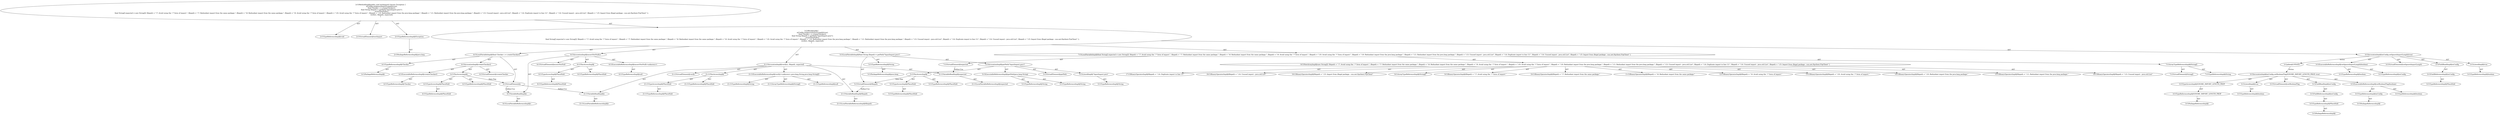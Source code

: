 digraph "testImport#?" {
0 [label="2:CtTypeReferenceImpl@void" shape=ellipse]
1 [label="2:CtVirtualElement@testImport" shape=ellipse]
2 [label="2:CtTypeReferenceImpl@Exception" shape=ellipse]
3 [label="2:CtPackageReferenceImpl@java.lang" shape=ellipse]
4 [label="3:CtExecutableReferenceImpl@setIgnoreImportLength(boolean)" shape=ellipse]
5 [label="3:CtTypeReferenceImpl@mConfig" shape=ellipse]
6 [label="3:CtTypeReferenceImpl@boolean" shape=ellipse]
7 [label="3:CtVirtualElement@setIgnoreImportLength" shape=ellipse]
8 [label="3:CtFieldReferenceImpl@mConfig" shape=ellipse]
9 [label="3:CtTypeReferenceImpl@PlaceHold" shape=ellipse]
10 [label="3:CtFieldReadImpl@mConfig" shape=ellipse]
11 [label="3:CtLiteralImpl@true" shape=ellipse]
12 [label="3:CtTypeReferenceImpl@boolean" shape=ellipse]
13 [label="3:CtInvocationImpl@mConfig.setIgnoreImportLength(true)" shape=ellipse]
14 [label="4:CtTypeReferenceImpl@Checker" shape=ellipse]
15 [label="4:CtPackageReferenceImpl@" shape=ellipse]
16 [label="4:CtExecutableReferenceImpl@createChecker()" shape=ellipse]
17 [label="4:CtTypeReferenceImpl@Checker" shape=ellipse]
18 [label="4:CtVirtualElement@createChecker" shape=ellipse]
19 [label="4:CtTypeAccessImpl@PlaceHold" shape=ellipse]
20 [label="4:CtTypeReferenceImpl@PlaceHold" shape=ellipse]
21 [label="4:CtThisAccessImpl@" shape=ellipse]
22 [label="4:CtTypeReferenceImpl@PlaceHold" shape=ellipse]
23 [label="4:CtInvocationImpl@createChecker()" shape=ellipse]
24 [label="4:CtVirtualElement@c" shape=ellipse]
25 [label="4:CtLocalVariableImpl@final Checker c = createChecker()" shape=ellipse]
26 [label="5:CtTypeReferenceImpl@String" shape=ellipse]
27 [label="5:CtPackageReferenceImpl@java.lang" shape=ellipse]
28 [label="5:CtExecutableReferenceImpl@getPath(java.lang.String)" shape=ellipse]
29 [label="5:CtTypeReferenceImpl@String" shape=ellipse]
30 [label="5:CtTypeReferenceImpl@String" shape=ellipse]
31 [label="5:CtVirtualElement@getPath" shape=ellipse]
32 [label="5:CtTypeAccessImpl@PlaceHold" shape=ellipse]
33 [label="5:CtTypeReferenceImpl@PlaceHold" shape=ellipse]
34 [label="5:CtThisAccessImpl@" shape=ellipse]
35 [label="5:CtTypeReferenceImpl@PlaceHold" shape=ellipse]
36 [label="5:CtLiteralImpl@\"InputImport.java\"" shape=ellipse]
37 [label="5:CtTypeReferenceImpl@String" shape=ellipse]
38 [label="5:CtInvocationImpl@getPath(\"InputImport.java\")" shape=ellipse]
39 [label="5:CtVirtualElement@filepath" shape=ellipse]
40 [label="5:CtLocalVariableImpl@final String filepath = getPath(\"InputImport.java\")" shape=ellipse]
41 [label="6:CtExecutableReferenceImpl@assertNotNull(<unknown>)" shape=ellipse]
42 [label="6:CtTypeReferenceImpl@null" shape=ellipse]
43 [label="6:CtVirtualElement@assertNotNull" shape=ellipse]
44 [label="6:CtTypeAccessImpl@PlaceHold" shape=ellipse]
45 [label="6:CtTypeReferenceImpl@PlaceHold" shape=ellipse]
46 [label="6:CtThisAccessImpl@" shape=ellipse]
47 [label="6:CtTypeReferenceImpl@PlaceHold" shape=ellipse]
48 [label="6:CtVariableReadImpl@c" shape=ellipse]
49 [label="6:CtLocalVariableReferenceImpl@c" shape=ellipse]
50 [label="6:CtInvocationImpl@assertNotNull(c)" shape=ellipse]
51 [label="7:CtVirtualElement@String[]" shape=ellipse]
52 [label="7:CtArrayTypeReferenceImpl@String[]" shape=ellipse]
53 [label="7:CtTypeReferenceImpl@String" shape=ellipse]
54 [label="8:CtNewArrayImpl@new String[]\{ filepath + \":7: Avoid using the '.*' form of import.\", filepath + \":7: Redundant import from the same package.\", filepath + \":8: Redundant import from the same package.\", filepath + \":9: Avoid using the '.*' form of import.\", filepath + \":10: Avoid using the '.*' form of import.\", filepath + \":10: Redundant import from the java.lang package.\", filepath + \":11: Redundant import from the java.lang package.\", filepath + \":13: Unused import - java.util.List\", filepath + \":14: Duplicate import to line 13.\", filepath + \":14: Unused import - java.util.List\", filepath + \":15: Import from illegal package - sun.net.ftpclient.FtpClient\" \}" shape=ellipse]
55 [label="8:CtArrayTypeReferenceImpl@String[]" shape=ellipse]
56 [label="9:CtBinaryOperatorImpl@filepath + \":7: Avoid using the '.*' form of import.\"" shape=ellipse]
57 [label="10:CtBinaryOperatorImpl@filepath + \":7: Redundant import from the same package.\"" shape=ellipse]
58 [label="11:CtBinaryOperatorImpl@filepath + \":8: Redundant import from the same package.\"" shape=ellipse]
59 [label="12:CtBinaryOperatorImpl@filepath + \":9: Avoid using the '.*' form of import.\"" shape=ellipse]
60 [label="13:CtBinaryOperatorImpl@filepath + \":10: Avoid using the '.*' form of import.\"" shape=ellipse]
61 [label="14:CtBinaryOperatorImpl@filepath + \":10: Redundant import from the java.lang package.\"" shape=ellipse]
62 [label="15:CtBinaryOperatorImpl@filepath + \":11: Redundant import from the java.lang package.\"" shape=ellipse]
63 [label="16:CtBinaryOperatorImpl@filepath + \":13: Unused import - java.util.List\"" shape=ellipse]
64 [label="17:CtBinaryOperatorImpl@filepath + \":14: Duplicate import to line 13.\"" shape=ellipse]
65 [label="18:CtBinaryOperatorImpl@filepath + \":14: Unused import - java.util.List\"" shape=ellipse]
66 [label="19:CtBinaryOperatorImpl@filepath + \":15: Import from illegal package - sun.net.ftpclient.FtpClient\"" shape=ellipse]
67 [label="7:CtVirtualElement@expected" shape=ellipse]
68 [label="7:CtLocalVariableImpl@final String[] expected = new String[]\{ filepath + \":7: Avoid using the '.*' form of import.\", filepath + \":7: Redundant import from the same package.\", filepath + \":8: Redundant import from the same package.\", filepath + \":9: Avoid using the '.*' form of import.\", filepath + \":10: Avoid using the '.*' form of import.\", filepath + \":10: Redundant import from the java.lang package.\", filepath + \":11: Redundant import from the java.lang package.\", filepath + \":13: Unused import - java.util.List\", filepath + \":14: Duplicate import to line 13.\", filepath + \":14: Unused import - java.util.List\", filepath + \":15: Import from illegal package - sun.net.ftpclient.FtpClient\" \}" shape=ellipse]
69 [label="21:CtExecutableReferenceImpl@verify(<unknown>,java.lang.String,java.lang.String[])" shape=ellipse]
70 [label="21:CtTypeReferenceImpl@null" shape=ellipse]
71 [label="21:CtTypeReferenceImpl@String" shape=ellipse]
72 [label="21:CtArrayTypeReferenceImpl@String[]" shape=ellipse]
73 [label="21:CtVirtualElement@verify" shape=ellipse]
74 [label="21:CtTypeAccessImpl@PlaceHold" shape=ellipse]
75 [label="21:CtTypeReferenceImpl@PlaceHold" shape=ellipse]
76 [label="21:CtThisAccessImpl@" shape=ellipse]
77 [label="21:CtTypeReferenceImpl@PlaceHold" shape=ellipse]
78 [label="21:CtVariableReadImpl@c" shape=ellipse]
79 [label="21:CtLocalVariableReferenceImpl@c" shape=ellipse]
80 [label="21:CtVariableReadImpl@filepath" shape=ellipse]
81 [label="21:CtLocalVariableReferenceImpl@filepath" shape=ellipse]
82 [label="21:CtVariableReadImpl@expected" shape=ellipse]
83 [label="21:CtLocalVariableReferenceImpl@expected" shape=ellipse]
84 [label="21:CtInvocationImpl@verify(c, filepath, expected)" shape=ellipse]
85 [label="2:CtBlockImpl@\{
    mConfig.setIgnoreImportLength(true);
    final Checker c = createChecker();
    final String filepath = getPath(\"InputImport.java\");
    assertNotNull(c);
    final String[] expected = new String[]\{ filepath + \":7: Avoid using the '.*' form of import.\", filepath + \":7: Redundant import from the same package.\", filepath + \":8: Redundant import from the same package.\", filepath + \":9: Avoid using the '.*' form of import.\", filepath + \":10: Avoid using the '.*' form of import.\", filepath + \":10: Redundant import from the java.lang package.\", filepath + \":11: Redundant import from the java.lang package.\", filepath + \":13: Unused import - java.util.List\", filepath + \":14: Duplicate import to line 13.\", filepath + \":14: Unused import - java.util.List\", filepath + \":15: Import from illegal package - sun.net.ftpclient.FtpClient\" \};
    verify(c, filepath, expected);
\}" shape=ellipse]
86 [label="2:CtMethodImpl@public void testImport() throws Exception \{
    mConfig.setIgnoreImportLength(true);
    final Checker c = createChecker();
    final String filepath = getPath(\"InputImport.java\");
    assertNotNull(c);
    final String[] expected = new String[]\{ filepath + \":7: Avoid using the '.*' form of import.\", filepath + \":7: Redundant import from the same package.\", filepath + \":8: Redundant import from the same package.\", filepath + \":9: Avoid using the '.*' form of import.\", filepath + \":10: Avoid using the '.*' form of import.\", filepath + \":10: Redundant import from the java.lang package.\", filepath + \":11: Redundant import from the java.lang package.\", filepath + \":13: Unused import - java.util.List\", filepath + \":14: Duplicate import to line 13.\", filepath + \":14: Unused import - java.util.List\", filepath + \":15: Import from illegal package - sun.net.ftpclient.FtpClient\" \};
    verify(c, filepath, expected);
\}" shape=ellipse]
87 [label="3:Update@UPDATE" shape=ellipse]
88 [label="3:CtPackageReferenceImpl@" shape=ellipse]
89 [label="3:CtTypeReferenceImpl@PlaceHold" shape=ellipse]
90 [label="3:CtFieldReferenceImpl@mConfig" shape=ellipse]
91 [label="3:CtFieldReadImpl@mConfig" shape=ellipse]
92 [label="3:CtPackageReferenceImpl@" shape=ellipse]
93 [label="3:CtTypeReferenceImpl@mConfig" shape=ellipse]
94 [label="3:CtTypeReferenceImpl@boolean" shape=ellipse]
95 [label="3:CtExecutableReferenceImpl@setBooleanFlag(boolean)" shape=ellipse]
96 [label="3:CtPackageReferenceImpl@" shape=ellipse]
97 [label="3:CtTypeReferenceImpl@IGNORE_IMPORT_LENGTH_PROP" shape=ellipse]
98 [label="3:CtTypeAccessImpl@IGNORE_IMPORT_LENGTH_PROP" shape=ellipse]
99 [label="3:CtTypeReferenceImpl@boolean" shape=ellipse]
100 [label="3:CtLiteralImpl@true" shape=ellipse]
101 [label="3:CtInvocationImpl@mConfig.setBooleanFlag(IGNORE_IMPORT_LENGTH_PROP, true)" shape=ellipse]
102 [label="3:CtVirtualElement@setBooleanFlag" shape=ellipse]
2 -> 3 [label="AST"];
4 -> 5 [label="AST"];
4 -> 6 [label="AST"];
8 -> 9 [label="AST"];
10 -> 8 [label="AST"];
11 -> 12 [label="AST"];
13 -> 7 [label="AST"];
13 -> 10 [label="AST"];
13 -> 4 [label="AST"];
13 -> 11 [label="AST"];
13 -> 87 [label="Action"];
14 -> 15 [label="AST"];
16 -> 17 [label="AST"];
19 -> 20 [label="AST"];
21 -> 22 [label="AST"];
21 -> 19 [label="AST"];
21 -> 24 [label="Data Dep"];
23 -> 18 [label="AST"];
23 -> 21 [label="AST"];
23 -> 16 [label="AST"];
24 -> 48 [label="Define-Use"];
24 -> 78 [label="Define-Use"];
25 -> 24 [label="AST"];
25 -> 14 [label="AST"];
25 -> 23 [label="AST"];
26 -> 27 [label="AST"];
28 -> 29 [label="AST"];
28 -> 30 [label="AST"];
32 -> 33 [label="AST"];
34 -> 35 [label="AST"];
34 -> 32 [label="AST"];
34 -> 39 [label="Data Dep"];
36 -> 37 [label="AST"];
38 -> 31 [label="AST"];
38 -> 34 [label="AST"];
38 -> 28 [label="AST"];
38 -> 36 [label="AST"];
39 -> 80 [label="Define-Use"];
40 -> 39 [label="AST"];
40 -> 26 [label="AST"];
40 -> 38 [label="AST"];
41 -> 42 [label="AST"];
44 -> 45 [label="AST"];
46 -> 47 [label="AST"];
46 -> 44 [label="AST"];
48 -> 49 [label="AST"];
50 -> 43 [label="AST"];
50 -> 46 [label="AST"];
50 -> 41 [label="AST"];
50 -> 48 [label="AST"];
52 -> 51 [label="AST"];
52 -> 53 [label="AST"];
54 -> 55 [label="AST"];
54 -> 56 [label="AST"];
54 -> 57 [label="AST"];
54 -> 58 [label="AST"];
54 -> 59 [label="AST"];
54 -> 60 [label="AST"];
54 -> 61 [label="AST"];
54 -> 62 [label="AST"];
54 -> 63 [label="AST"];
54 -> 64 [label="AST"];
54 -> 65 [label="AST"];
54 -> 66 [label="AST"];
67 -> 82 [label="Define-Use"];
68 -> 67 [label="AST"];
68 -> 52 [label="AST"];
68 -> 54 [label="AST"];
69 -> 70 [label="AST"];
69 -> 71 [label="AST"];
69 -> 72 [label="AST"];
74 -> 75 [label="AST"];
76 -> 77 [label="AST"];
76 -> 74 [label="AST"];
78 -> 79 [label="AST"];
80 -> 81 [label="AST"];
82 -> 83 [label="AST"];
84 -> 73 [label="AST"];
84 -> 76 [label="AST"];
84 -> 69 [label="AST"];
84 -> 78 [label="AST"];
84 -> 80 [label="AST"];
84 -> 82 [label="AST"];
85 -> 13 [label="AST"];
85 -> 25 [label="AST"];
85 -> 40 [label="AST"];
85 -> 50 [label="AST"];
85 -> 68 [label="AST"];
85 -> 84 [label="AST"];
86 -> 1 [label="AST"];
86 -> 0 [label="AST"];
86 -> 2 [label="AST"];
86 -> 85 [label="AST"];
87 -> 101 [label="Action"];
89 -> 88 [label="AST"];
90 -> 89 [label="AST"];
91 -> 90 [label="AST"];
93 -> 92 [label="AST"];
95 -> 93 [label="AST"];
95 -> 94 [label="AST"];
97 -> 96 [label="AST"];
98 -> 97 [label="AST"];
100 -> 99 [label="AST"];
101 -> 102 [label="AST"];
101 -> 91 [label="AST"];
101 -> 95 [label="AST"];
101 -> 98 [label="AST"];
101 -> 100 [label="AST"];
}
